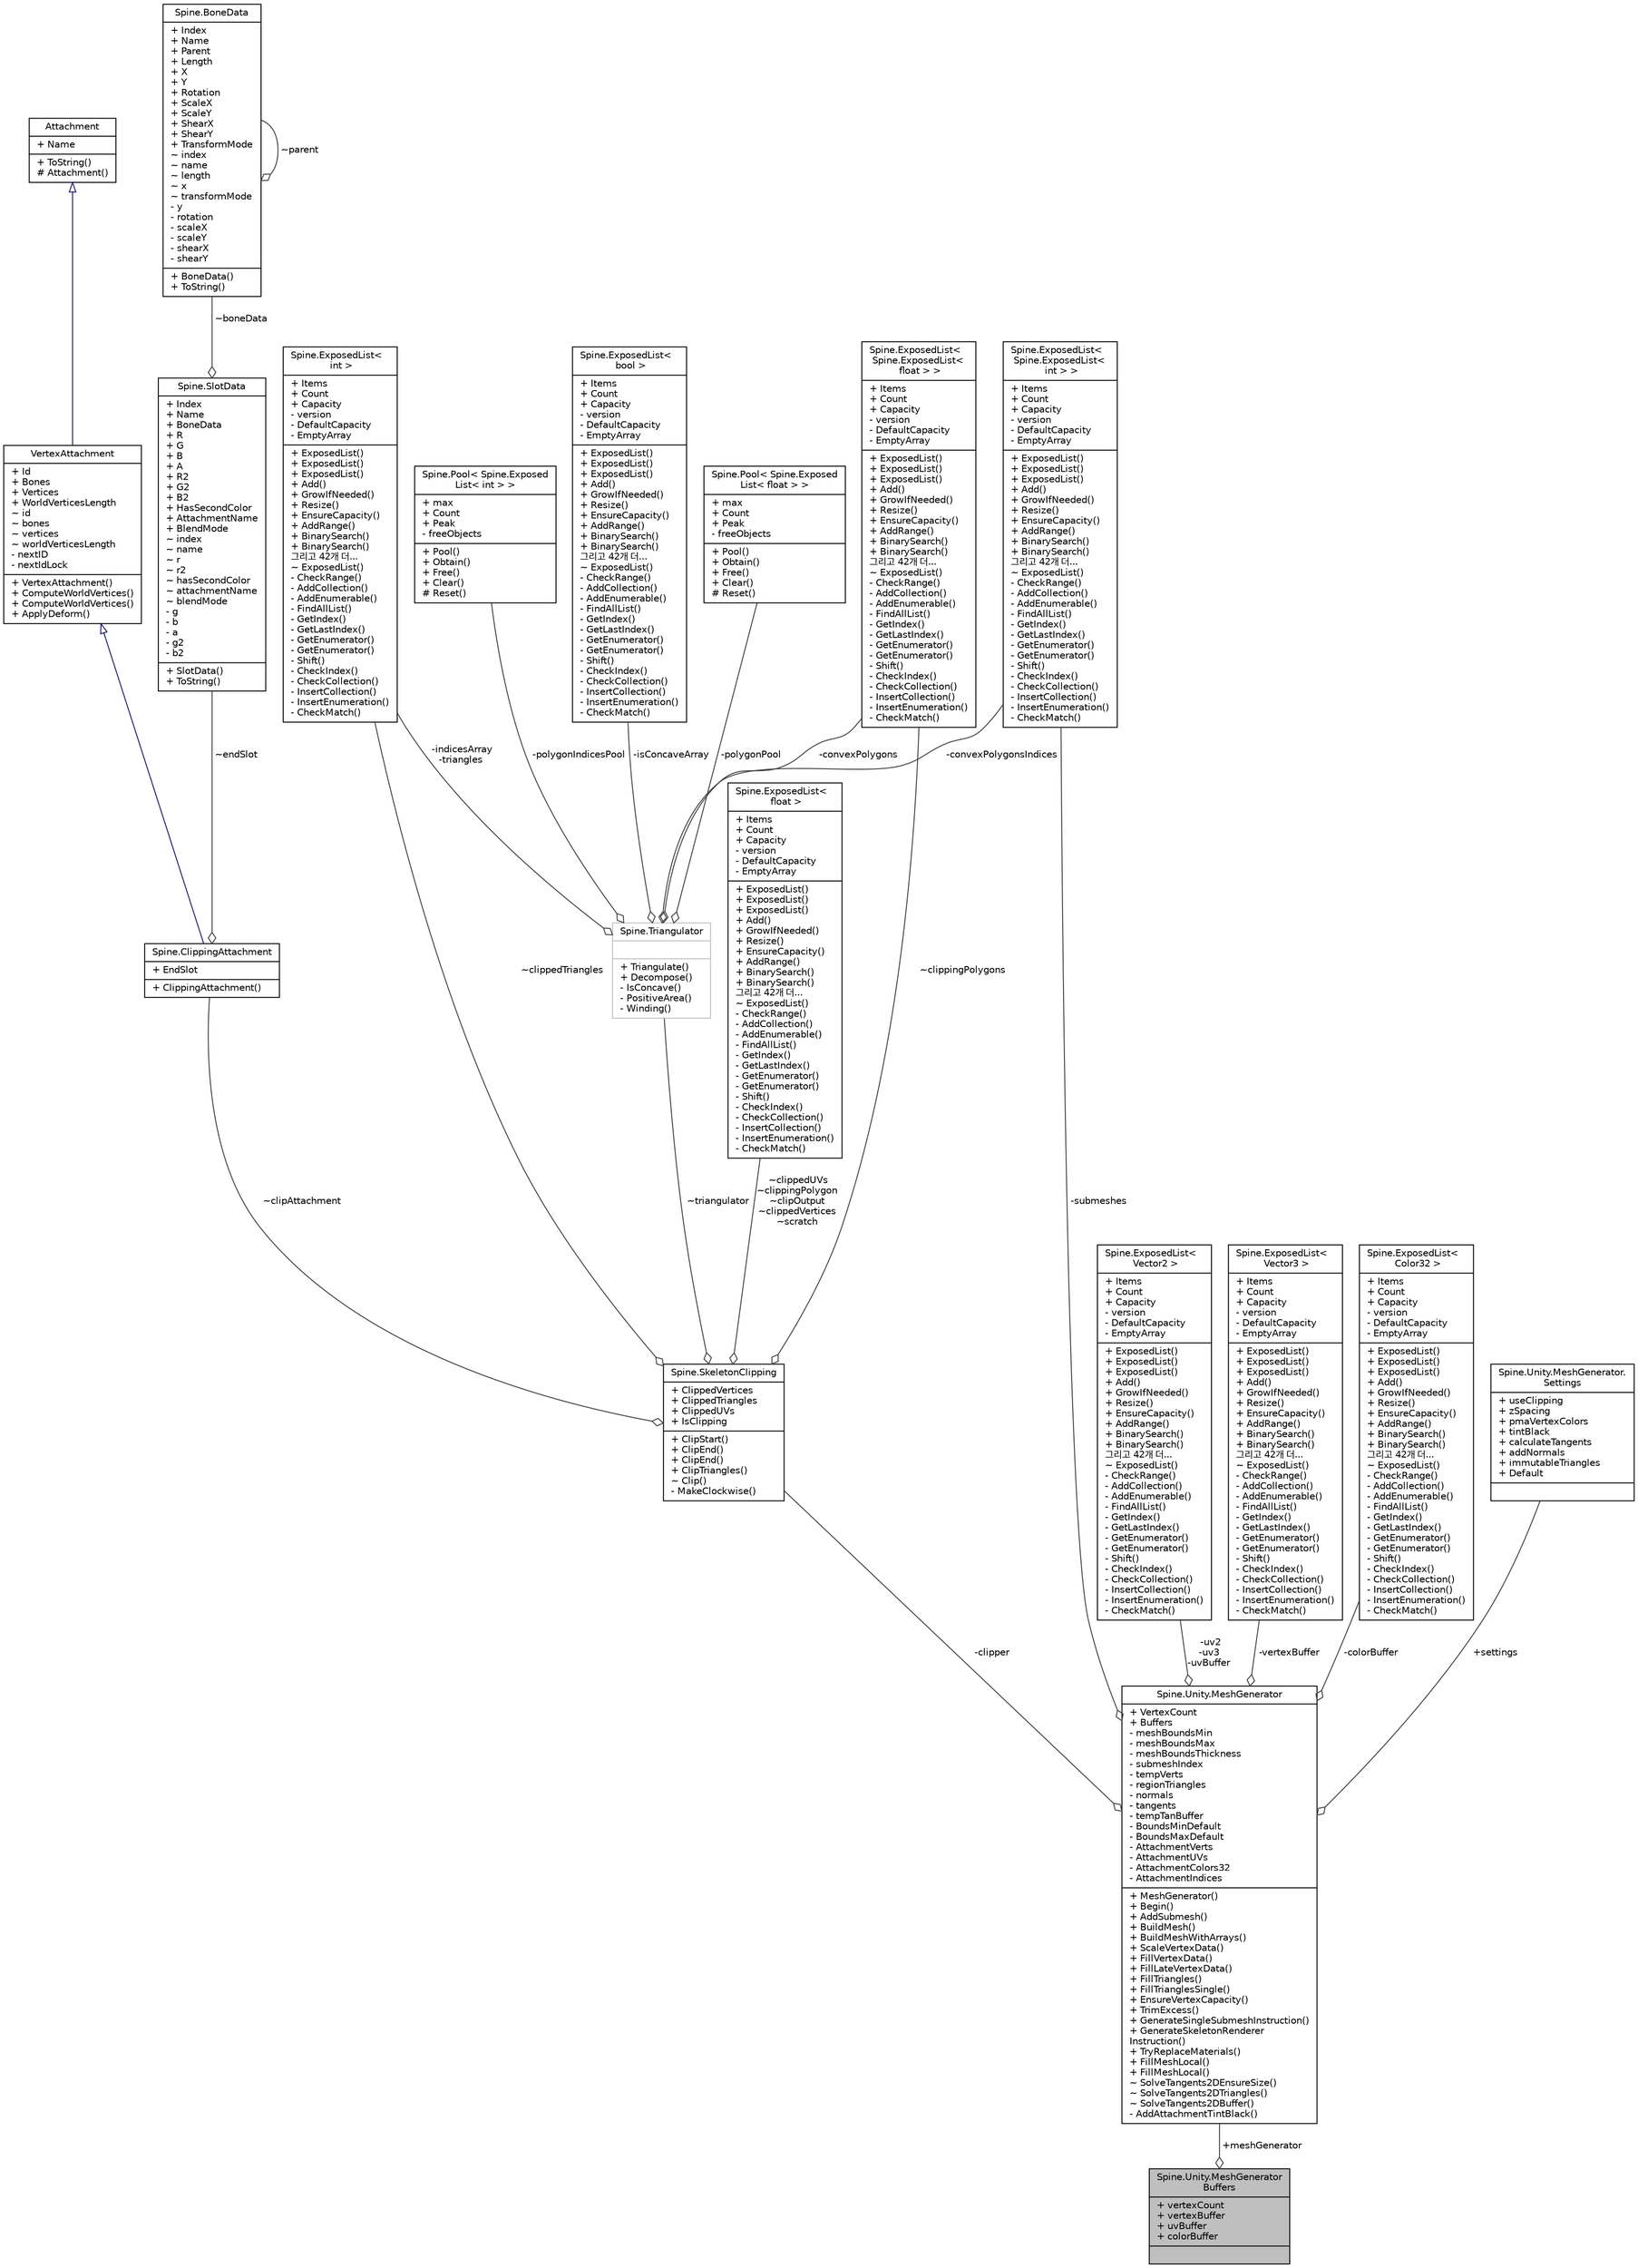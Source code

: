 digraph "Spine.Unity.MeshGeneratorBuffers"
{
 // LATEX_PDF_SIZE
  edge [fontname="Helvetica",fontsize="10",labelfontname="Helvetica",labelfontsize="10"];
  node [fontname="Helvetica",fontsize="10",shape=record];
  Node1 [label="{Spine.Unity.MeshGenerator\lBuffers\n|+ vertexCount\l+ vertexBuffer\l+ uvBuffer\l+ colorBuffer\l|}",height=0.2,width=0.4,color="black", fillcolor="grey75", style="filled", fontcolor="black",tooltip=" "];
  Node2 -> Node1 [color="grey25",fontsize="10",style="solid",label=" +meshGenerator" ,arrowhead="odiamond"];
  Node2 [label="{Spine.Unity.MeshGenerator\n|+ VertexCount\l+ Buffers\l- meshBoundsMin\l- meshBoundsMax\l- meshBoundsThickness\l- submeshIndex\l- tempVerts\l- regionTriangles\l- normals\l- tangents\l- tempTanBuffer\l- BoundsMinDefault\l- BoundsMaxDefault\l- AttachmentVerts\l- AttachmentUVs\l- AttachmentColors32\l- AttachmentIndices\l|+ MeshGenerator()\l+ Begin()\l+ AddSubmesh()\l+ BuildMesh()\l+ BuildMeshWithArrays()\l+ ScaleVertexData()\l+ FillVertexData()\l+ FillLateVertexData()\l+ FillTriangles()\l+ FillTrianglesSingle()\l+ EnsureVertexCapacity()\l+ TrimExcess()\l+ GenerateSingleSubmeshInstruction()\l+ GenerateSkeletonRenderer\lInstruction()\l+ TryReplaceMaterials()\l+ FillMeshLocal()\l+ FillMeshLocal()\l~ SolveTangents2DEnsureSize()\l~ SolveTangents2DTriangles()\l~ SolveTangents2DBuffer()\l- AddAttachmentTintBlack()\l}",height=0.2,width=0.4,color="black", fillcolor="white", style="filled",URL="$class_spine_1_1_unity_1_1_mesh_generator.html",tooltip=" "];
  Node3 -> Node2 [color="grey25",fontsize="10",style="solid",label=" -clipper" ,arrowhead="odiamond"];
  Node3 [label="{Spine.SkeletonClipping\n|+ ClippedVertices\l+ ClippedTriangles\l+ ClippedUVs\l+ IsClipping\l|+ ClipStart()\l+ ClipEnd()\l+ ClipEnd()\l+ ClipTriangles()\l~ Clip()\l- MakeClockwise()\l}",height=0.2,width=0.4,color="black", fillcolor="white", style="filled",URL="$class_spine_1_1_skeleton_clipping.html",tooltip=" "];
  Node4 -> Node3 [color="grey25",fontsize="10",style="solid",label=" ~clipAttachment" ,arrowhead="odiamond"];
  Node4 [label="{Spine.ClippingAttachment\n|+ EndSlot\l|+ ClippingAttachment()\l}",height=0.2,width=0.4,color="black", fillcolor="white", style="filled",URL="$class_spine_1_1_clipping_attachment.html",tooltip=" "];
  Node5 -> Node4 [dir="back",color="midnightblue",fontsize="10",style="solid",arrowtail="onormal"];
  Node5 [label="{VertexAttachment\n|+ Id\l+ Bones\l+ Vertices\l+ WorldVerticesLength\l~ id\l~ bones\l~ vertices\l~ worldVerticesLength\l- nextID\l- nextIdLock\l|+ VertexAttachment()\l+ ComputeWorldVertices()\l+ ComputeWorldVertices()\l+ ApplyDeform()\l}",height=0.2,width=0.4,color="black", fillcolor="white", style="filled",URL="$class_spine_1_1_vertex_attachment.html",tooltip=">An attachment with vertices that are transformed by one or more bones and can be deformed by a slot'..."];
  Node6 -> Node5 [dir="back",color="midnightblue",fontsize="10",style="solid",arrowtail="onormal"];
  Node6 [label="{Attachment\n|+ Name\l|+ ToString()\l# Attachment()\l}",height=0.2,width=0.4,color="black", fillcolor="white", style="filled",URL="$class_spine_1_1_attachment.html",tooltip=" "];
  Node7 -> Node4 [color="grey25",fontsize="10",style="solid",label=" ~endSlot" ,arrowhead="odiamond"];
  Node7 [label="{Spine.SlotData\n|+ Index\l+ Name\l+ BoneData\l+ R\l+ G\l+ B\l+ A\l+ R2\l+ G2\l+ B2\l+ HasSecondColor\l+ AttachmentName\l+ BlendMode\l~ index\l~ name\l~ r\l~ r2\l~ hasSecondColor\l~ attachmentName\l~ blendMode\l- g\l- b\l- a\l- g2\l- b2\l|+ SlotData()\l+ ToString()\l}",height=0.2,width=0.4,color="black", fillcolor="white", style="filled",URL="$class_spine_1_1_slot_data.html",tooltip=" "];
  Node8 -> Node7 [color="grey25",fontsize="10",style="solid",label=" ~boneData" ,arrowhead="odiamond"];
  Node8 [label="{Spine.BoneData\n|+ Index\l+ Name\l+ Parent\l+ Length\l+ X\l+ Y\l+ Rotation\l+ ScaleX\l+ ScaleY\l+ ShearX\l+ ShearY\l+ TransformMode\l~ index\l~ name\l~ length\l~ x\l~ transformMode\l- y\l- rotation\l- scaleX\l- scaleY\l- shearX\l- shearY\l|+ BoneData()\l+ ToString()\l}",height=0.2,width=0.4,color="black", fillcolor="white", style="filled",URL="$class_spine_1_1_bone_data.html",tooltip=" "];
  Node8 -> Node8 [color="grey25",fontsize="10",style="solid",label=" ~parent" ,arrowhead="odiamond"];
  Node9 -> Node3 [color="grey25",fontsize="10",style="solid",label=" ~clippedUVs\n~clippingPolygon\n~clipOutput\n~clippedVertices\n~scratch" ,arrowhead="odiamond"];
  Node9 [label="{Spine.ExposedList\<\l float \>\n|+ Items\l+ Count\l+ Capacity\l- version\l- DefaultCapacity\l- EmptyArray\l|+ ExposedList()\l+ ExposedList()\l+ ExposedList()\l+ Add()\l+ GrowIfNeeded()\l+ Resize()\l+ EnsureCapacity()\l+ AddRange()\l+ BinarySearch()\l+ BinarySearch()\l그리고 42개 더...\l~ ExposedList()\l- CheckRange()\l- AddCollection()\l- AddEnumerable()\l- FindAllList()\l- GetIndex()\l- GetLastIndex()\l- GetEnumerator()\l- GetEnumerator()\l- Shift()\l- CheckIndex()\l- CheckCollection()\l- InsertCollection()\l- InsertEnumeration()\l- CheckMatch()\l}",height=0.2,width=0.4,color="black", fillcolor="white", style="filled",URL="$class_spine_1_1_exposed_list.html",tooltip=" "];
  Node10 -> Node3 [color="grey25",fontsize="10",style="solid",label=" ~clippedTriangles" ,arrowhead="odiamond"];
  Node10 [label="{Spine.ExposedList\<\l int \>\n|+ Items\l+ Count\l+ Capacity\l- version\l- DefaultCapacity\l- EmptyArray\l|+ ExposedList()\l+ ExposedList()\l+ ExposedList()\l+ Add()\l+ GrowIfNeeded()\l+ Resize()\l+ EnsureCapacity()\l+ AddRange()\l+ BinarySearch()\l+ BinarySearch()\l그리고 42개 더...\l~ ExposedList()\l- CheckRange()\l- AddCollection()\l- AddEnumerable()\l- FindAllList()\l- GetIndex()\l- GetLastIndex()\l- GetEnumerator()\l- GetEnumerator()\l- Shift()\l- CheckIndex()\l- CheckCollection()\l- InsertCollection()\l- InsertEnumeration()\l- CheckMatch()\l}",height=0.2,width=0.4,color="black", fillcolor="white", style="filled",URL="$class_spine_1_1_exposed_list.html",tooltip=" "];
  Node11 -> Node3 [color="grey25",fontsize="10",style="solid",label=" ~triangulator" ,arrowhead="odiamond"];
  Node11 [label="{Spine.Triangulator\n||+ Triangulate()\l+ Decompose()\l- IsConcave()\l- PositiveArea()\l- Winding()\l}",height=0.2,width=0.4,color="grey75", fillcolor="white", style="filled",tooltip=" "];
  Node12 -> Node11 [color="grey25",fontsize="10",style="solid",label=" -isConcaveArray" ,arrowhead="odiamond"];
  Node12 [label="{Spine.ExposedList\<\l bool \>\n|+ Items\l+ Count\l+ Capacity\l- version\l- DefaultCapacity\l- EmptyArray\l|+ ExposedList()\l+ ExposedList()\l+ ExposedList()\l+ Add()\l+ GrowIfNeeded()\l+ Resize()\l+ EnsureCapacity()\l+ AddRange()\l+ BinarySearch()\l+ BinarySearch()\l그리고 42개 더...\l~ ExposedList()\l- CheckRange()\l- AddCollection()\l- AddEnumerable()\l- FindAllList()\l- GetIndex()\l- GetLastIndex()\l- GetEnumerator()\l- GetEnumerator()\l- Shift()\l- CheckIndex()\l- CheckCollection()\l- InsertCollection()\l- InsertEnumeration()\l- CheckMatch()\l}",height=0.2,width=0.4,color="black", fillcolor="white", style="filled",URL="$class_spine_1_1_exposed_list.html",tooltip=" "];
  Node10 -> Node11 [color="grey25",fontsize="10",style="solid",label=" -indicesArray\n-triangles" ,arrowhead="odiamond"];
  Node13 -> Node11 [color="grey25",fontsize="10",style="solid",label=" -convexPolygonsIndices" ,arrowhead="odiamond"];
  Node13 [label="{Spine.ExposedList\<\l Spine.ExposedList\<\l int \> \>\n|+ Items\l+ Count\l+ Capacity\l- version\l- DefaultCapacity\l- EmptyArray\l|+ ExposedList()\l+ ExposedList()\l+ ExposedList()\l+ Add()\l+ GrowIfNeeded()\l+ Resize()\l+ EnsureCapacity()\l+ AddRange()\l+ BinarySearch()\l+ BinarySearch()\l그리고 42개 더...\l~ ExposedList()\l- CheckRange()\l- AddCollection()\l- AddEnumerable()\l- FindAllList()\l- GetIndex()\l- GetLastIndex()\l- GetEnumerator()\l- GetEnumerator()\l- Shift()\l- CheckIndex()\l- CheckCollection()\l- InsertCollection()\l- InsertEnumeration()\l- CheckMatch()\l}",height=0.2,width=0.4,color="black", fillcolor="white", style="filled",URL="$class_spine_1_1_exposed_list.html",tooltip=" "];
  Node14 -> Node11 [color="grey25",fontsize="10",style="solid",label=" -polygonIndicesPool" ,arrowhead="odiamond"];
  Node14 [label="{Spine.Pool\< Spine.Exposed\lList\< int \> \>\n|+ max\l+ Count\l+ Peak\l- freeObjects\l|+ Pool()\l+ Obtain()\l+ Free()\l+ Clear()\l# Reset()\l}",height=0.2,width=0.4,color="black", fillcolor="white", style="filled",URL="$class_spine_1_1_pool.html",tooltip=" "];
  Node15 -> Node11 [color="grey25",fontsize="10",style="solid",label=" -convexPolygons" ,arrowhead="odiamond"];
  Node15 [label="{Spine.ExposedList\<\l Spine.ExposedList\<\l float \> \>\n|+ Items\l+ Count\l+ Capacity\l- version\l- DefaultCapacity\l- EmptyArray\l|+ ExposedList()\l+ ExposedList()\l+ ExposedList()\l+ Add()\l+ GrowIfNeeded()\l+ Resize()\l+ EnsureCapacity()\l+ AddRange()\l+ BinarySearch()\l+ BinarySearch()\l그리고 42개 더...\l~ ExposedList()\l- CheckRange()\l- AddCollection()\l- AddEnumerable()\l- FindAllList()\l- GetIndex()\l- GetLastIndex()\l- GetEnumerator()\l- GetEnumerator()\l- Shift()\l- CheckIndex()\l- CheckCollection()\l- InsertCollection()\l- InsertEnumeration()\l- CheckMatch()\l}",height=0.2,width=0.4,color="black", fillcolor="white", style="filled",URL="$class_spine_1_1_exposed_list.html",tooltip=" "];
  Node16 -> Node11 [color="grey25",fontsize="10",style="solid",label=" -polygonPool" ,arrowhead="odiamond"];
  Node16 [label="{Spine.Pool\< Spine.Exposed\lList\< float \> \>\n|+ max\l+ Count\l+ Peak\l- freeObjects\l|+ Pool()\l+ Obtain()\l+ Free()\l+ Clear()\l# Reset()\l}",height=0.2,width=0.4,color="black", fillcolor="white", style="filled",URL="$class_spine_1_1_pool.html",tooltip=" "];
  Node15 -> Node3 [color="grey25",fontsize="10",style="solid",label=" ~clippingPolygons" ,arrowhead="odiamond"];
  Node17 -> Node2 [color="grey25",fontsize="10",style="solid",label=" -uv2\n-uv3\n-uvBuffer" ,arrowhead="odiamond"];
  Node17 [label="{Spine.ExposedList\<\l Vector2 \>\n|+ Items\l+ Count\l+ Capacity\l- version\l- DefaultCapacity\l- EmptyArray\l|+ ExposedList()\l+ ExposedList()\l+ ExposedList()\l+ Add()\l+ GrowIfNeeded()\l+ Resize()\l+ EnsureCapacity()\l+ AddRange()\l+ BinarySearch()\l+ BinarySearch()\l그리고 42개 더...\l~ ExposedList()\l- CheckRange()\l- AddCollection()\l- AddEnumerable()\l- FindAllList()\l- GetIndex()\l- GetLastIndex()\l- GetEnumerator()\l- GetEnumerator()\l- Shift()\l- CheckIndex()\l- CheckCollection()\l- InsertCollection()\l- InsertEnumeration()\l- CheckMatch()\l}",height=0.2,width=0.4,color="black", fillcolor="white", style="filled",URL="$class_spine_1_1_exposed_list.html",tooltip=" "];
  Node13 -> Node2 [color="grey25",fontsize="10",style="solid",label=" -submeshes" ,arrowhead="odiamond"];
  Node18 -> Node2 [color="grey25",fontsize="10",style="solid",label=" -vertexBuffer" ,arrowhead="odiamond"];
  Node18 [label="{Spine.ExposedList\<\l Vector3 \>\n|+ Items\l+ Count\l+ Capacity\l- version\l- DefaultCapacity\l- EmptyArray\l|+ ExposedList()\l+ ExposedList()\l+ ExposedList()\l+ Add()\l+ GrowIfNeeded()\l+ Resize()\l+ EnsureCapacity()\l+ AddRange()\l+ BinarySearch()\l+ BinarySearch()\l그리고 42개 더...\l~ ExposedList()\l- CheckRange()\l- AddCollection()\l- AddEnumerable()\l- FindAllList()\l- GetIndex()\l- GetLastIndex()\l- GetEnumerator()\l- GetEnumerator()\l- Shift()\l- CheckIndex()\l- CheckCollection()\l- InsertCollection()\l- InsertEnumeration()\l- CheckMatch()\l}",height=0.2,width=0.4,color="black", fillcolor="white", style="filled",URL="$class_spine_1_1_exposed_list.html",tooltip=" "];
  Node19 -> Node2 [color="grey25",fontsize="10",style="solid",label=" -colorBuffer" ,arrowhead="odiamond"];
  Node19 [label="{Spine.ExposedList\<\l Color32 \>\n|+ Items\l+ Count\l+ Capacity\l- version\l- DefaultCapacity\l- EmptyArray\l|+ ExposedList()\l+ ExposedList()\l+ ExposedList()\l+ Add()\l+ GrowIfNeeded()\l+ Resize()\l+ EnsureCapacity()\l+ AddRange()\l+ BinarySearch()\l+ BinarySearch()\l그리고 42개 더...\l~ ExposedList()\l- CheckRange()\l- AddCollection()\l- AddEnumerable()\l- FindAllList()\l- GetIndex()\l- GetLastIndex()\l- GetEnumerator()\l- GetEnumerator()\l- Shift()\l- CheckIndex()\l- CheckCollection()\l- InsertCollection()\l- InsertEnumeration()\l- CheckMatch()\l}",height=0.2,width=0.4,color="black", fillcolor="white", style="filled",URL="$class_spine_1_1_exposed_list.html",tooltip=" "];
  Node20 -> Node2 [color="grey25",fontsize="10",style="solid",label=" +settings" ,arrowhead="odiamond"];
  Node20 [label="{Spine.Unity.MeshGenerator.\lSettings\n|+ useClipping\l+ zSpacing\l+ pmaVertexColors\l+ tintBlack\l+ calculateTangents\l+ addNormals\l+ immutableTriangles\l+ Default\l|}",height=0.2,width=0.4,color="black", fillcolor="white", style="filled",URL="$struct_spine_1_1_unity_1_1_mesh_generator_1_1_settings.html",tooltip=" "];
}
